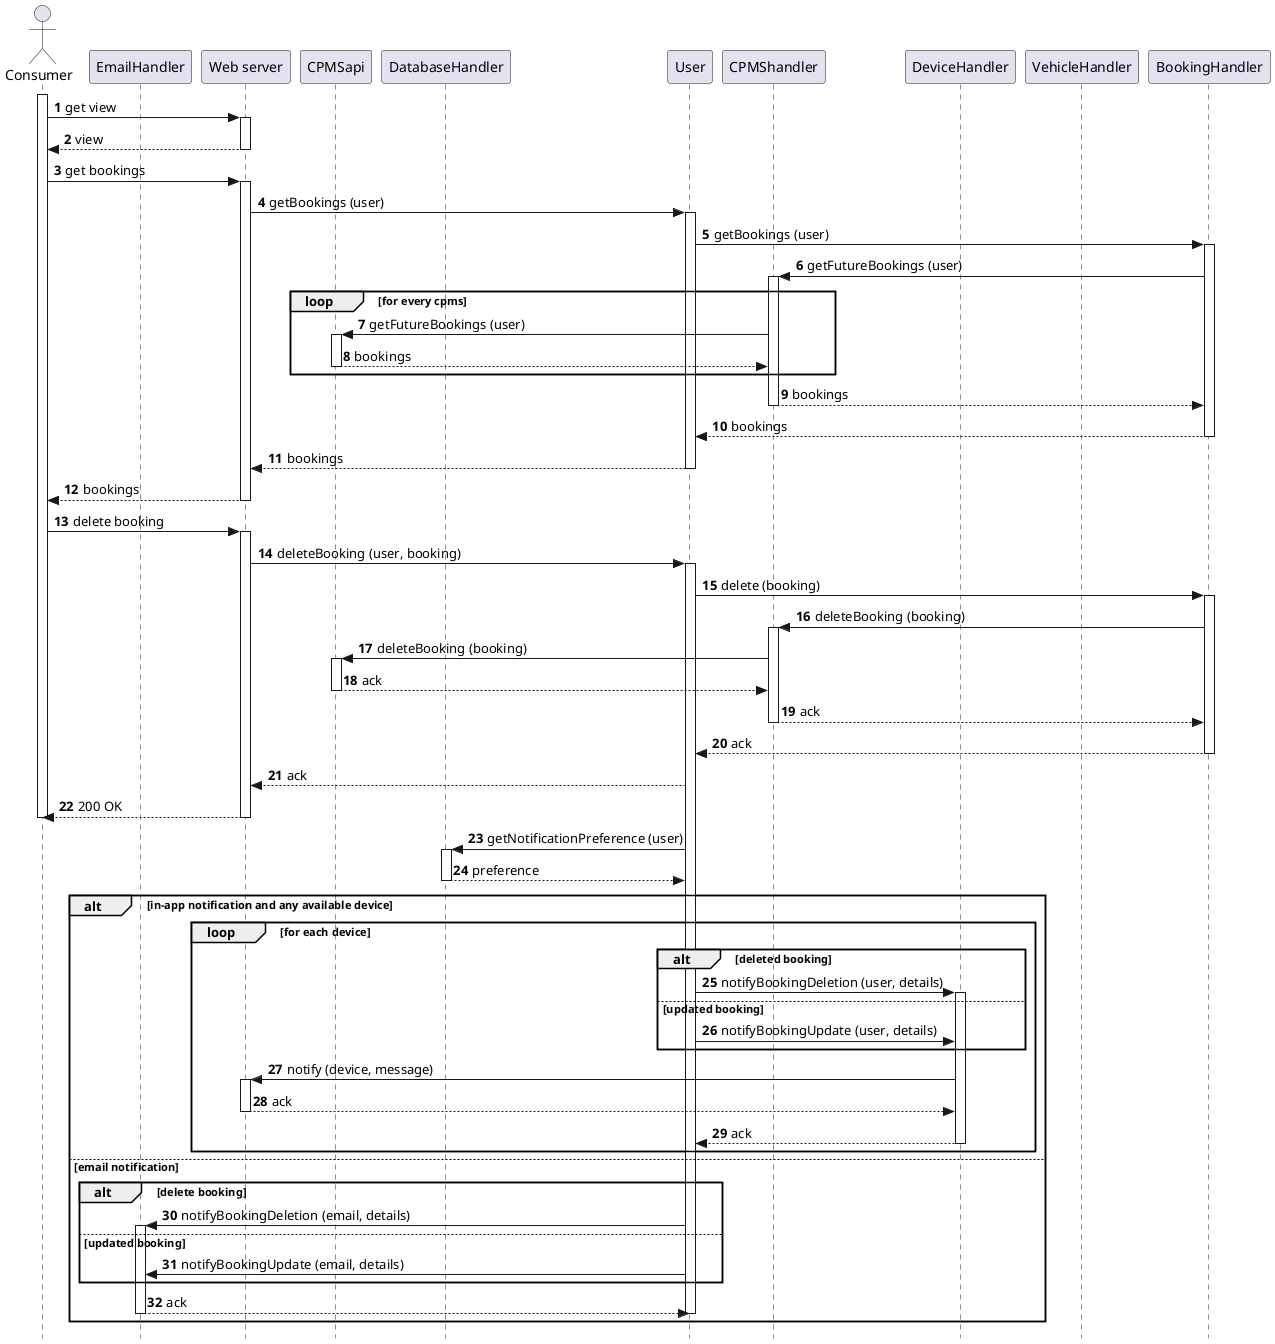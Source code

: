 @startuml

skinparam style strictuml
autonumber

actor Consumer as consumer
participant EmailHandler as email
participant "Web server" as web
participant CPMSapi as api
participant DatabaseHandler as db
participant User as user
participant CPMShandler as cpms
participant DeviceHandler as device
participant VehicleHandler as vehicle
participant BookingHandler as booking

activate consumer
consumer -> web : get view
activate web
web --> consumer : view
deactivate web

consumer -> web : get bookings
activate web
web -> user : getBookings (user)
activate user
user -> booking : getBookings (user)
activate booking
booking -> cpms : getFutureBookings (user)
activate cpms
loop for every cpms
    cpms -> api : getFutureBookings (user)
    activate api
    api --> cpms : bookings
    deactivate api
end
cpms --> booking : bookings
deactivate cpms
booking --> user : bookings
deactivate booking
user --> web : bookings
deactivate user
web --> consumer : bookings
deactivate web

consumer -> web : delete booking
activate web
web -> user : deleteBooking (user, booking)
activate user
user -> booking : delete (booking)
activate booking
booking -> cpms : deleteBooking (booking)
activate cpms
cpms -> api : deleteBooking (booking)
activate api
api --> cpms : ack
deactivate api
cpms --> booking : ack
deactivate cpms
booking --> user : ack
deactivate booking
user --> web : ack
web --> consumer : 200 OK
deactivate web
deactivate consumer

user -> db : getNotificationPreference (user)
activate db
db --> user : preference
deactivate db
alt in-app notification and any available device
    loop for each device
        alt deleted booking
            user -> device : notifyBookingDeletion (user, details)
            activate device
        else updated booking
            user -> device : notifyBookingUpdate (user, details)
        end
        device -> web : notify (device, message)
        activate web
        web --> device : ack
        deactivate web
        device --> user : ack
        deactivate device
    end
else email notification
    alt delete booking
        user -> email : notifyBookingDeletion (email, details)
        activate email
    else updated booking
        user -> email : notifyBookingUpdate (email, details)
    end
    email --> user : ack
    deactivate email
    deactivate user
end

@enduml
